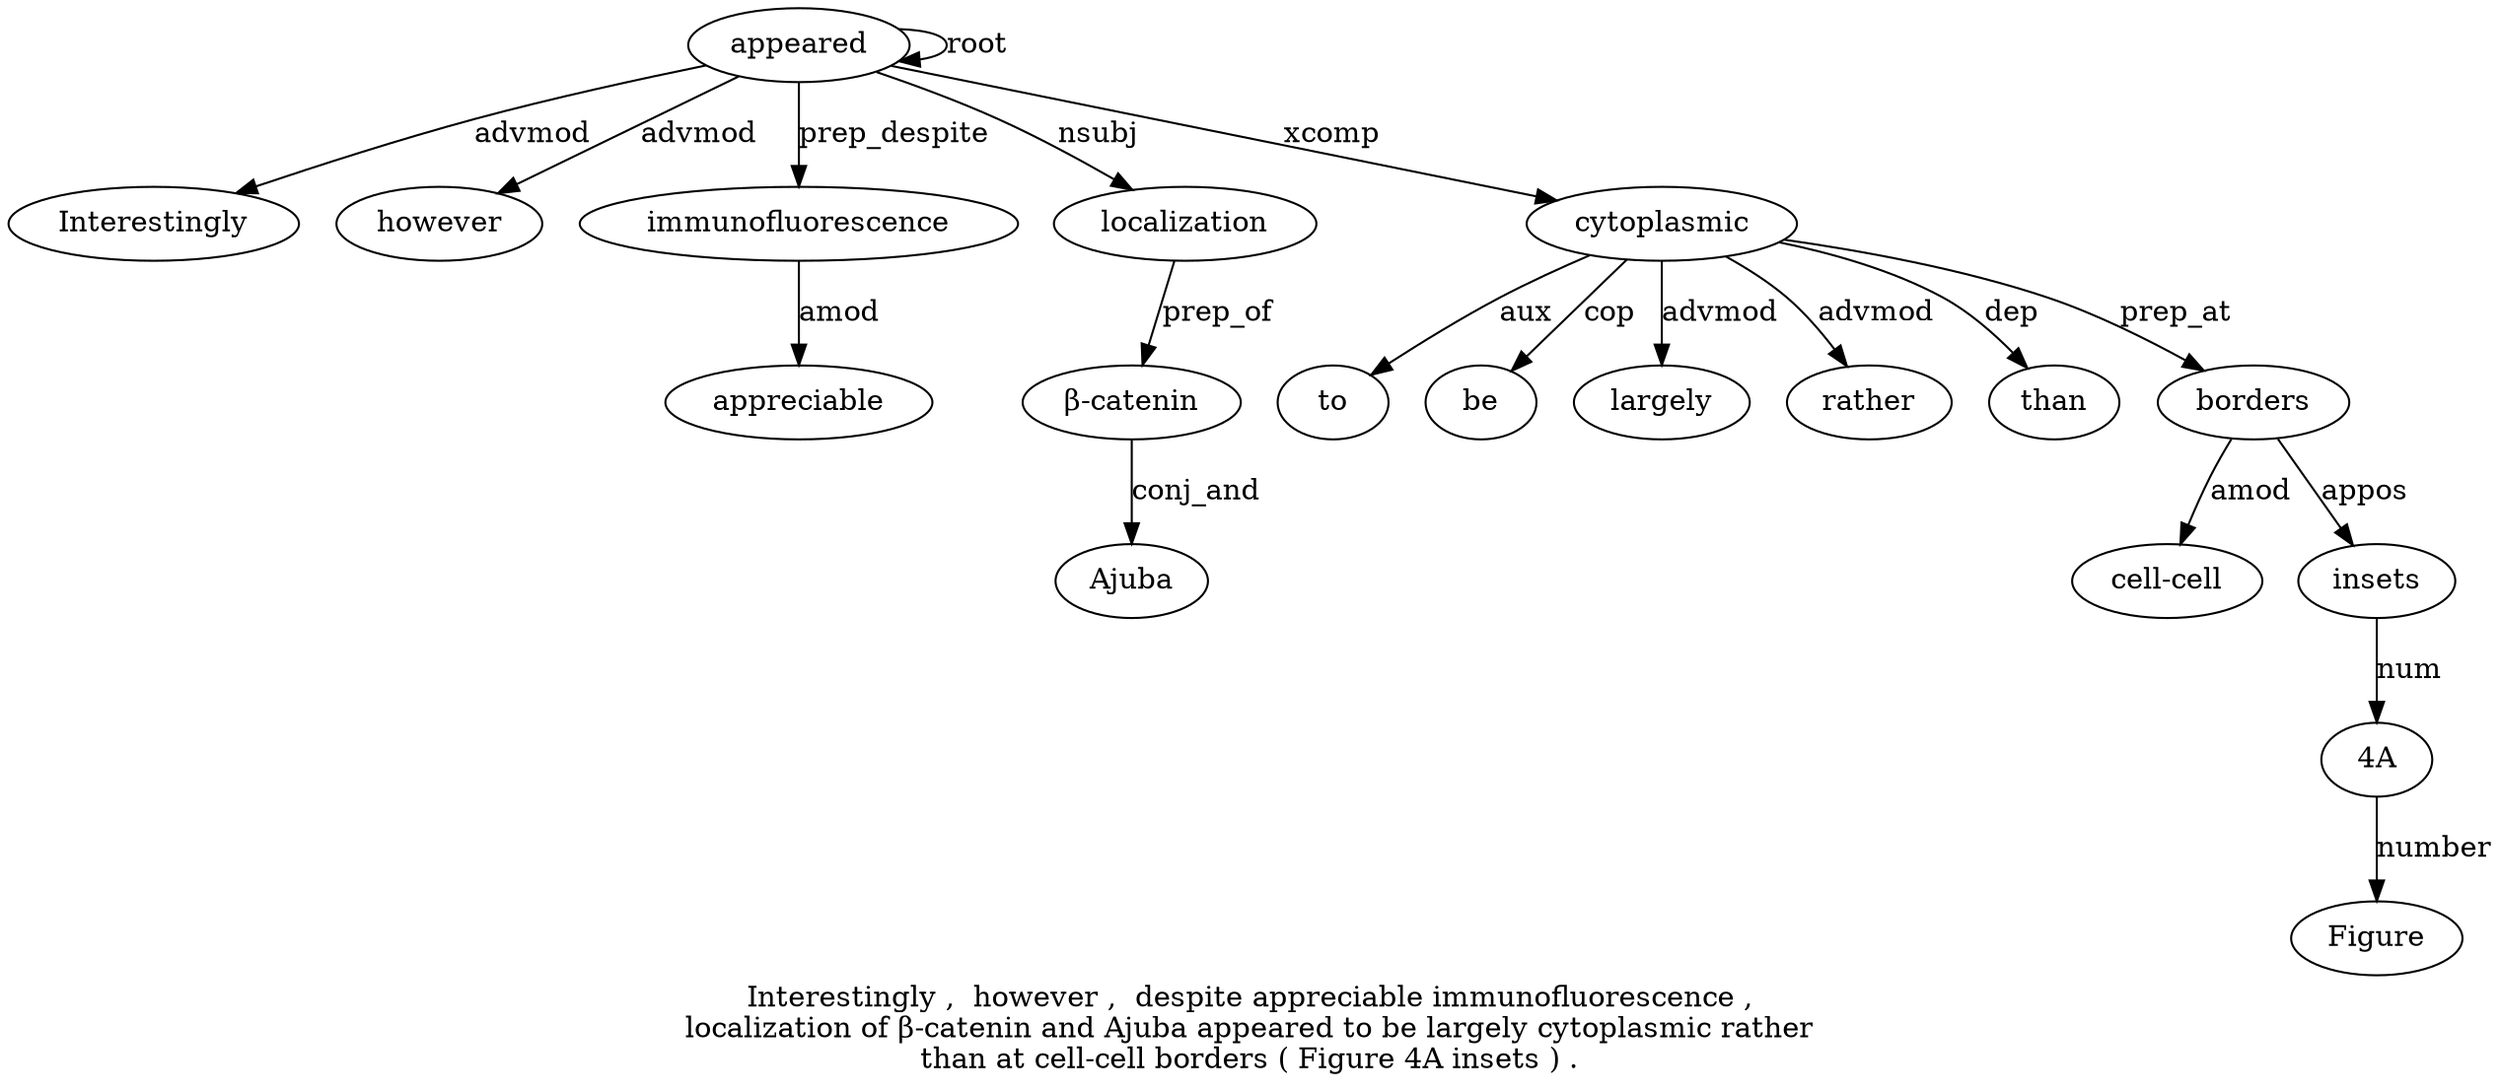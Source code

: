 digraph "Interestingly ,  however ,  despite appreciable immunofluorescence ,  localization of β-catenin and Ajuba appeared to be largely cytoplasmic rather than at cell-cell borders ( Figure 4A insets ) ." {
label="Interestingly ,  however ,  despite appreciable immunofluorescence ,
localization of β-catenin and Ajuba appeared to be largely cytoplasmic rather
than at cell-cell borders ( Figure 4A insets ) .";
appeared14 [style=filled, fillcolor=white, label=appeared];
Interestingly1 [style=filled, fillcolor=white, label=Interestingly];
appeared14 -> Interestingly1  [label=advmod];
however3 [style=filled, fillcolor=white, label=however];
appeared14 -> however3  [label=advmod];
immunofluorescence7 [style=filled, fillcolor=white, label=immunofluorescence];
appreciable6 [style=filled, fillcolor=white, label=appreciable];
immunofluorescence7 -> appreciable6  [label=amod];
appeared14 -> immunofluorescence7  [label=prep_despite];
localization9 [style=filled, fillcolor=white, label=localization];
appeared14 -> localization9  [label=nsubj];
"β-catenin11" [style=filled, fillcolor=white, label="β-catenin"];
localization9 -> "β-catenin11"  [label=prep_of];
Ajuba13 [style=filled, fillcolor=white, label=Ajuba];
"β-catenin11" -> Ajuba13  [label=conj_and];
appeared14 -> appeared14  [label=root];
cytoplasmic18 [style=filled, fillcolor=white, label=cytoplasmic];
to15 [style=filled, fillcolor=white, label=to];
cytoplasmic18 -> to15  [label=aux];
be16 [style=filled, fillcolor=white, label=be];
cytoplasmic18 -> be16  [label=cop];
largely17 [style=filled, fillcolor=white, label=largely];
cytoplasmic18 -> largely17  [label=advmod];
appeared14 -> cytoplasmic18  [label=xcomp];
rather19 [style=filled, fillcolor=white, label=rather];
cytoplasmic18 -> rather19  [label=advmod];
than20 [style=filled, fillcolor=white, label=than];
cytoplasmic18 -> than20  [label=dep];
borders23 [style=filled, fillcolor=white, label=borders];
"cell-cell22" [style=filled, fillcolor=white, label="cell-cell"];
borders23 -> "cell-cell22"  [label=amod];
cytoplasmic18 -> borders23  [label=prep_at];
"4A26" [style=filled, fillcolor=white, label="4A"];
Figure25 [style=filled, fillcolor=white, label=Figure];
"4A26" -> Figure25  [label=number];
insets27 [style=filled, fillcolor=white, label=insets];
insets27 -> "4A26"  [label=num];
borders23 -> insets27  [label=appos];
}
